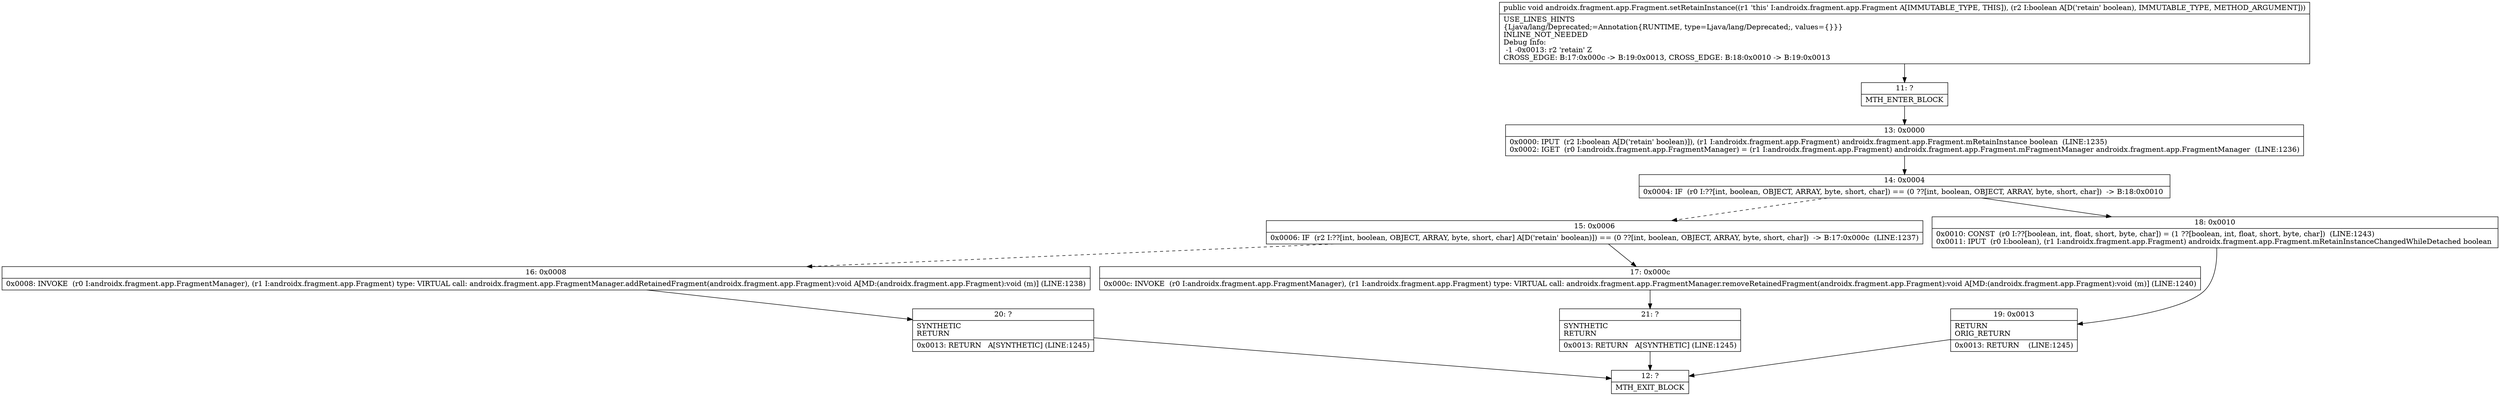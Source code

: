 digraph "CFG forandroidx.fragment.app.Fragment.setRetainInstance(Z)V" {
Node_11 [shape=record,label="{11\:\ ?|MTH_ENTER_BLOCK\l}"];
Node_13 [shape=record,label="{13\:\ 0x0000|0x0000: IPUT  (r2 I:boolean A[D('retain' boolean)]), (r1 I:androidx.fragment.app.Fragment) androidx.fragment.app.Fragment.mRetainInstance boolean  (LINE:1235)\l0x0002: IGET  (r0 I:androidx.fragment.app.FragmentManager) = (r1 I:androidx.fragment.app.Fragment) androidx.fragment.app.Fragment.mFragmentManager androidx.fragment.app.FragmentManager  (LINE:1236)\l}"];
Node_14 [shape=record,label="{14\:\ 0x0004|0x0004: IF  (r0 I:??[int, boolean, OBJECT, ARRAY, byte, short, char]) == (0 ??[int, boolean, OBJECT, ARRAY, byte, short, char])  \-\> B:18:0x0010 \l}"];
Node_15 [shape=record,label="{15\:\ 0x0006|0x0006: IF  (r2 I:??[int, boolean, OBJECT, ARRAY, byte, short, char] A[D('retain' boolean)]) == (0 ??[int, boolean, OBJECT, ARRAY, byte, short, char])  \-\> B:17:0x000c  (LINE:1237)\l}"];
Node_16 [shape=record,label="{16\:\ 0x0008|0x0008: INVOKE  (r0 I:androidx.fragment.app.FragmentManager), (r1 I:androidx.fragment.app.Fragment) type: VIRTUAL call: androidx.fragment.app.FragmentManager.addRetainedFragment(androidx.fragment.app.Fragment):void A[MD:(androidx.fragment.app.Fragment):void (m)] (LINE:1238)\l}"];
Node_20 [shape=record,label="{20\:\ ?|SYNTHETIC\lRETURN\l|0x0013: RETURN   A[SYNTHETIC] (LINE:1245)\l}"];
Node_12 [shape=record,label="{12\:\ ?|MTH_EXIT_BLOCK\l}"];
Node_17 [shape=record,label="{17\:\ 0x000c|0x000c: INVOKE  (r0 I:androidx.fragment.app.FragmentManager), (r1 I:androidx.fragment.app.Fragment) type: VIRTUAL call: androidx.fragment.app.FragmentManager.removeRetainedFragment(androidx.fragment.app.Fragment):void A[MD:(androidx.fragment.app.Fragment):void (m)] (LINE:1240)\l}"];
Node_21 [shape=record,label="{21\:\ ?|SYNTHETIC\lRETURN\l|0x0013: RETURN   A[SYNTHETIC] (LINE:1245)\l}"];
Node_18 [shape=record,label="{18\:\ 0x0010|0x0010: CONST  (r0 I:??[boolean, int, float, short, byte, char]) = (1 ??[boolean, int, float, short, byte, char])  (LINE:1243)\l0x0011: IPUT  (r0 I:boolean), (r1 I:androidx.fragment.app.Fragment) androidx.fragment.app.Fragment.mRetainInstanceChangedWhileDetached boolean \l}"];
Node_19 [shape=record,label="{19\:\ 0x0013|RETURN\lORIG_RETURN\l|0x0013: RETURN    (LINE:1245)\l}"];
MethodNode[shape=record,label="{public void androidx.fragment.app.Fragment.setRetainInstance((r1 'this' I:androidx.fragment.app.Fragment A[IMMUTABLE_TYPE, THIS]), (r2 I:boolean A[D('retain' boolean), IMMUTABLE_TYPE, METHOD_ARGUMENT]))  | USE_LINES_HINTS\l\{Ljava\/lang\/Deprecated;=Annotation\{RUNTIME, type=Ljava\/lang\/Deprecated;, values=\{\}\}\}\lINLINE_NOT_NEEDED\lDebug Info:\l  \-1 \-0x0013: r2 'retain' Z\lCROSS_EDGE: B:17:0x000c \-\> B:19:0x0013, CROSS_EDGE: B:18:0x0010 \-\> B:19:0x0013\l}"];
MethodNode -> Node_11;Node_11 -> Node_13;
Node_13 -> Node_14;
Node_14 -> Node_15[style=dashed];
Node_14 -> Node_18;
Node_15 -> Node_16[style=dashed];
Node_15 -> Node_17;
Node_16 -> Node_20;
Node_20 -> Node_12;
Node_17 -> Node_21;
Node_21 -> Node_12;
Node_18 -> Node_19;
Node_19 -> Node_12;
}

